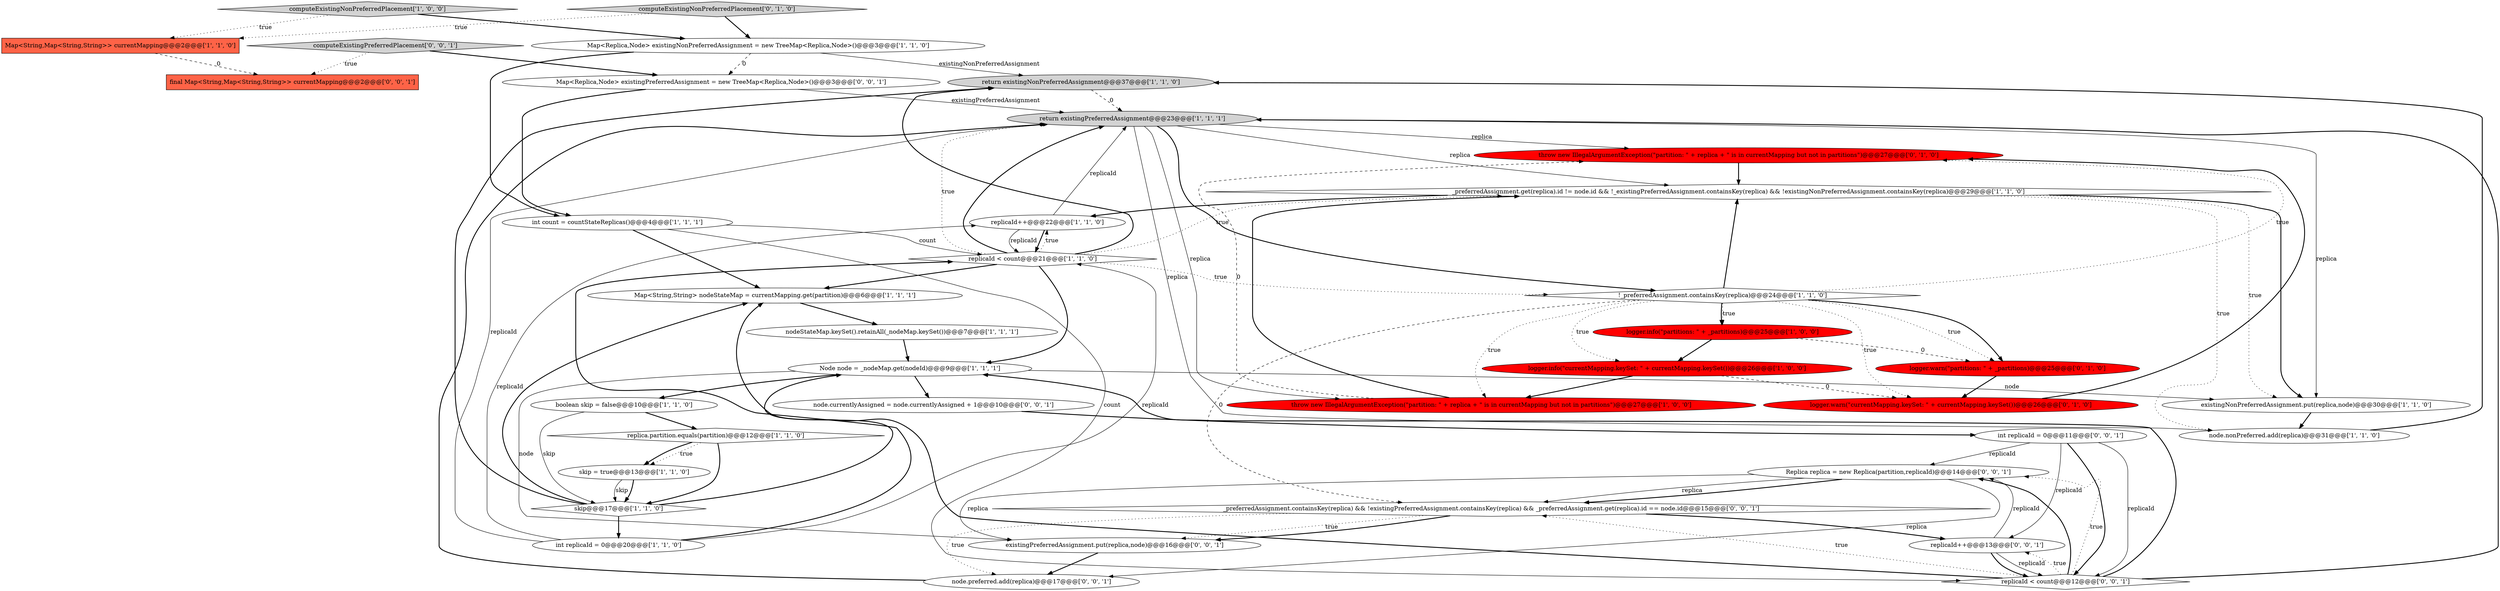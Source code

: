 digraph {
10 [style = filled, label = "return existingNonPreferredAssignment@@@37@@@['1', '1', '0']", fillcolor = lightgray, shape = ellipse image = "AAA0AAABBB1BBB"];
14 [style = filled, label = "computeExistingNonPreferredPlacement['1', '0', '0']", fillcolor = lightgray, shape = diamond image = "AAA0AAABBB1BBB"];
23 [style = filled, label = "computeExistingNonPreferredPlacement['0', '1', '0']", fillcolor = lightgray, shape = diamond image = "AAA0AAABBB2BBB"];
31 [style = filled, label = "computeExistingPreferredPlacement['0', '0', '1']", fillcolor = lightgray, shape = diamond image = "AAA0AAABBB3BBB"];
33 [style = filled, label = "_preferredAssignment.containsKey(replica) && !existingPreferredAssignment.containsKey(replica) && _preferredAssignment.get(replica).id == node.id@@@15@@@['0', '0', '1']", fillcolor = white, shape = diamond image = "AAA0AAABBB3BBB"];
5 [style = filled, label = "Map<String,Map<String,String>> currentMapping@@@2@@@['1', '1', '0']", fillcolor = tomato, shape = box image = "AAA0AAABBB1BBB"];
28 [style = filled, label = "Replica replica = new Replica(partition,replicaId)@@@14@@@['0', '0', '1']", fillcolor = white, shape = ellipse image = "AAA0AAABBB3BBB"];
19 [style = filled, label = "int replicaId = 0@@@20@@@['1', '1', '0']", fillcolor = white, shape = ellipse image = "AAA0AAABBB1BBB"];
24 [style = filled, label = "logger.warn(\"currentMapping.keySet: \" + currentMapping.keySet())@@@26@@@['0', '1', '0']", fillcolor = red, shape = ellipse image = "AAA1AAABBB2BBB"];
25 [style = filled, label = "throw new IllegalArgumentException(\"partition: \" + replica + \" is in currentMapping but not in partitions\")@@@27@@@['0', '1', '0']", fillcolor = red, shape = ellipse image = "AAA1AAABBB2BBB"];
13 [style = filled, label = "replicaId < count@@@21@@@['1', '1', '0']", fillcolor = white, shape = diamond image = "AAA0AAABBB1BBB"];
26 [style = filled, label = "logger.warn(\"partitions: \" + _partitions)@@@25@@@['0', '1', '0']", fillcolor = red, shape = ellipse image = "AAA1AAABBB2BBB"];
22 [style = filled, label = "replica.partition.equals(partition)@@@12@@@['1', '1', '0']", fillcolor = white, shape = diamond image = "AAA0AAABBB1BBB"];
30 [style = filled, label = "int replicaId = 0@@@11@@@['0', '0', '1']", fillcolor = white, shape = ellipse image = "AAA0AAABBB3BBB"];
18 [style = filled, label = "_preferredAssignment.get(replica).id != node.id && !_existingPreferredAssignment.containsKey(replica) && !existingNonPreferredAssignment.containsKey(replica)@@@29@@@['1', '1', '0']", fillcolor = white, shape = diamond image = "AAA0AAABBB1BBB"];
7 [style = filled, label = "nodeStateMap.keySet().retainAll(_nodeMap.keySet())@@@7@@@['1', '1', '1']", fillcolor = white, shape = ellipse image = "AAA0AAABBB1BBB"];
32 [style = filled, label = "node.currentlyAssigned = node.currentlyAssigned + 1@@@10@@@['0', '0', '1']", fillcolor = white, shape = ellipse image = "AAA0AAABBB3BBB"];
17 [style = filled, label = "int count = countStateReplicas()@@@4@@@['1', '1', '1']", fillcolor = white, shape = ellipse image = "AAA0AAABBB1BBB"];
29 [style = filled, label = "final Map<String,Map<String,String>> currentMapping@@@2@@@['0', '0', '1']", fillcolor = tomato, shape = box image = "AAA0AAABBB3BBB"];
35 [style = filled, label = "Map<Replica,Node> existingPreferredAssignment = new TreeMap<Replica,Node>()@@@3@@@['0', '0', '1']", fillcolor = white, shape = ellipse image = "AAA0AAABBB3BBB"];
11 [style = filled, label = "Map<Replica,Node> existingNonPreferredAssignment = new TreeMap<Replica,Node>()@@@3@@@['1', '1', '0']", fillcolor = white, shape = ellipse image = "AAA0AAABBB1BBB"];
3 [style = filled, label = "logger.info(\"currentMapping.keySet: \" + currentMapping.keySet())@@@26@@@['1', '0', '0']", fillcolor = red, shape = ellipse image = "AAA1AAABBB1BBB"];
1 [style = filled, label = "boolean skip = false@@@10@@@['1', '1', '0']", fillcolor = white, shape = ellipse image = "AAA0AAABBB1BBB"];
0 [style = filled, label = "logger.info(\"partitions: \" + _partitions)@@@25@@@['1', '0', '0']", fillcolor = red, shape = ellipse image = "AAA1AAABBB1BBB"];
20 [style = filled, label = "skip = true@@@13@@@['1', '1', '0']", fillcolor = white, shape = ellipse image = "AAA0AAABBB1BBB"];
2 [style = filled, label = "return existingPreferredAssignment@@@23@@@['1', '1', '1']", fillcolor = lightgray, shape = ellipse image = "AAA0AAABBB1BBB"];
16 [style = filled, label = "skip@@@17@@@['1', '1', '0']", fillcolor = white, shape = diamond image = "AAA0AAABBB1BBB"];
12 [style = filled, label = "existingNonPreferredAssignment.put(replica,node)@@@30@@@['1', '1', '0']", fillcolor = white, shape = ellipse image = "AAA0AAABBB1BBB"];
9 [style = filled, label = "replicaId++@@@22@@@['1', '1', '0']", fillcolor = white, shape = ellipse image = "AAA0AAABBB1BBB"];
34 [style = filled, label = "existingPreferredAssignment.put(replica,node)@@@16@@@['0', '0', '1']", fillcolor = white, shape = ellipse image = "AAA0AAABBB3BBB"];
4 [style = filled, label = "node.nonPreferred.add(replica)@@@31@@@['1', '1', '0']", fillcolor = white, shape = ellipse image = "AAA0AAABBB1BBB"];
27 [style = filled, label = "node.preferred.add(replica)@@@17@@@['0', '0', '1']", fillcolor = white, shape = ellipse image = "AAA0AAABBB3BBB"];
37 [style = filled, label = "replicaId++@@@13@@@['0', '0', '1']", fillcolor = white, shape = ellipse image = "AAA0AAABBB3BBB"];
6 [style = filled, label = "throw new IllegalArgumentException(\"partition: \" + replica + \" is in currentMapping but not in partitions\")@@@27@@@['1', '0', '0']", fillcolor = red, shape = ellipse image = "AAA1AAABBB1BBB"];
36 [style = filled, label = "replicaId < count@@@12@@@['0', '0', '1']", fillcolor = white, shape = diamond image = "AAA0AAABBB3BBB"];
8 [style = filled, label = "Node node = _nodeMap.get(nodeId)@@@9@@@['1', '1', '1']", fillcolor = white, shape = ellipse image = "AAA0AAABBB1BBB"];
15 [style = filled, label = "!_preferredAssignment.containsKey(replica)@@@24@@@['1', '1', '0']", fillcolor = white, shape = diamond image = "AAA0AAABBB1BBB"];
21 [style = filled, label = "Map<String,String> nodeStateMap = currentMapping.get(partition)@@@6@@@['1', '1', '1']", fillcolor = white, shape = ellipse image = "AAA0AAABBB1BBB"];
8->34 [style = solid, label="node"];
37->28 [style = solid, label="replicaId"];
2->12 [style = solid, label="replica"];
36->28 [style = bold, label=""];
23->5 [style = dotted, label="true"];
30->36 [style = bold, label=""];
30->36 [style = solid, label="replicaId"];
7->8 [style = bold, label=""];
8->1 [style = bold, label=""];
20->16 [style = bold, label=""];
31->35 [style = bold, label=""];
36->2 [style = bold, label=""];
15->0 [style = bold, label=""];
2->15 [style = bold, label=""];
15->33 [style = dashed, label="0"];
9->13 [style = bold, label=""];
13->15 [style = dotted, label="true"];
33->27 [style = dotted, label="true"];
14->11 [style = bold, label=""];
17->21 [style = bold, label=""];
27->2 [style = bold, label=""];
15->26 [style = dotted, label="true"];
2->6 [style = solid, label="replica"];
13->9 [style = dotted, label="true"];
0->3 [style = bold, label=""];
37->36 [style = bold, label=""];
1->16 [style = solid, label="skip"];
37->36 [style = solid, label="replicaId"];
15->24 [style = dotted, label="true"];
3->24 [style = dashed, label="0"];
18->12 [style = bold, label=""];
19->9 [style = solid, label="replicaId"];
28->34 [style = solid, label="replica"];
9->13 [style = solid, label="replicaId"];
16->19 [style = bold, label=""];
26->24 [style = bold, label=""];
15->3 [style = dotted, label="true"];
11->10 [style = solid, label="existingNonPreferredAssignment"];
22->20 [style = dotted, label="true"];
19->13 [style = bold, label=""];
22->20 [style = bold, label=""];
28->27 [style = solid, label="replica"];
20->16 [style = solid, label="skip"];
18->9 [style = bold, label=""];
35->17 [style = bold, label=""];
21->7 [style = bold, label=""];
11->17 [style = bold, label=""];
31->29 [style = dotted, label="true"];
19->2 [style = solid, label="replicaId"];
13->10 [style = bold, label=""];
4->10 [style = bold, label=""];
13->18 [style = dotted, label="true"];
2->4 [style = solid, label="replica"];
28->33 [style = solid, label="replica"];
16->8 [style = bold, label=""];
22->16 [style = bold, label=""];
17->13 [style = solid, label="count"];
6->18 [style = bold, label=""];
25->18 [style = bold, label=""];
3->6 [style = bold, label=""];
19->13 [style = solid, label="replicaId"];
0->26 [style = dashed, label="0"];
5->29 [style = dashed, label="0"];
36->28 [style = dotted, label="true"];
32->30 [style = bold, label=""];
15->0 [style = dotted, label="true"];
36->37 [style = dotted, label="true"];
30->28 [style = solid, label="replicaId"];
13->2 [style = dotted, label="true"];
14->5 [style = dotted, label="true"];
24->25 [style = bold, label=""];
36->8 [style = bold, label=""];
23->11 [style = bold, label=""];
15->25 [style = dotted, label="true"];
33->37 [style = bold, label=""];
35->2 [style = solid, label="existingPreferredAssignment"];
17->36 [style = solid, label="count"];
13->2 [style = bold, label=""];
36->33 [style = dotted, label="true"];
9->2 [style = solid, label="replicaId"];
8->32 [style = bold, label=""];
16->10 [style = bold, label=""];
2->18 [style = solid, label="replica"];
33->34 [style = dotted, label="true"];
15->18 [style = bold, label=""];
10->2 [style = dashed, label="0"];
15->26 [style = bold, label=""];
1->22 [style = bold, label=""];
36->21 [style = bold, label=""];
18->12 [style = dotted, label="true"];
28->33 [style = bold, label=""];
6->25 [style = dashed, label="0"];
12->4 [style = bold, label=""];
16->21 [style = bold, label=""];
15->6 [style = dotted, label="true"];
8->12 [style = solid, label="node"];
18->4 [style = dotted, label="true"];
30->37 [style = solid, label="replicaId"];
2->25 [style = solid, label="replica"];
13->8 [style = bold, label=""];
13->21 [style = bold, label=""];
33->34 [style = bold, label=""];
11->35 [style = dashed, label="0"];
34->27 [style = bold, label=""];
}
